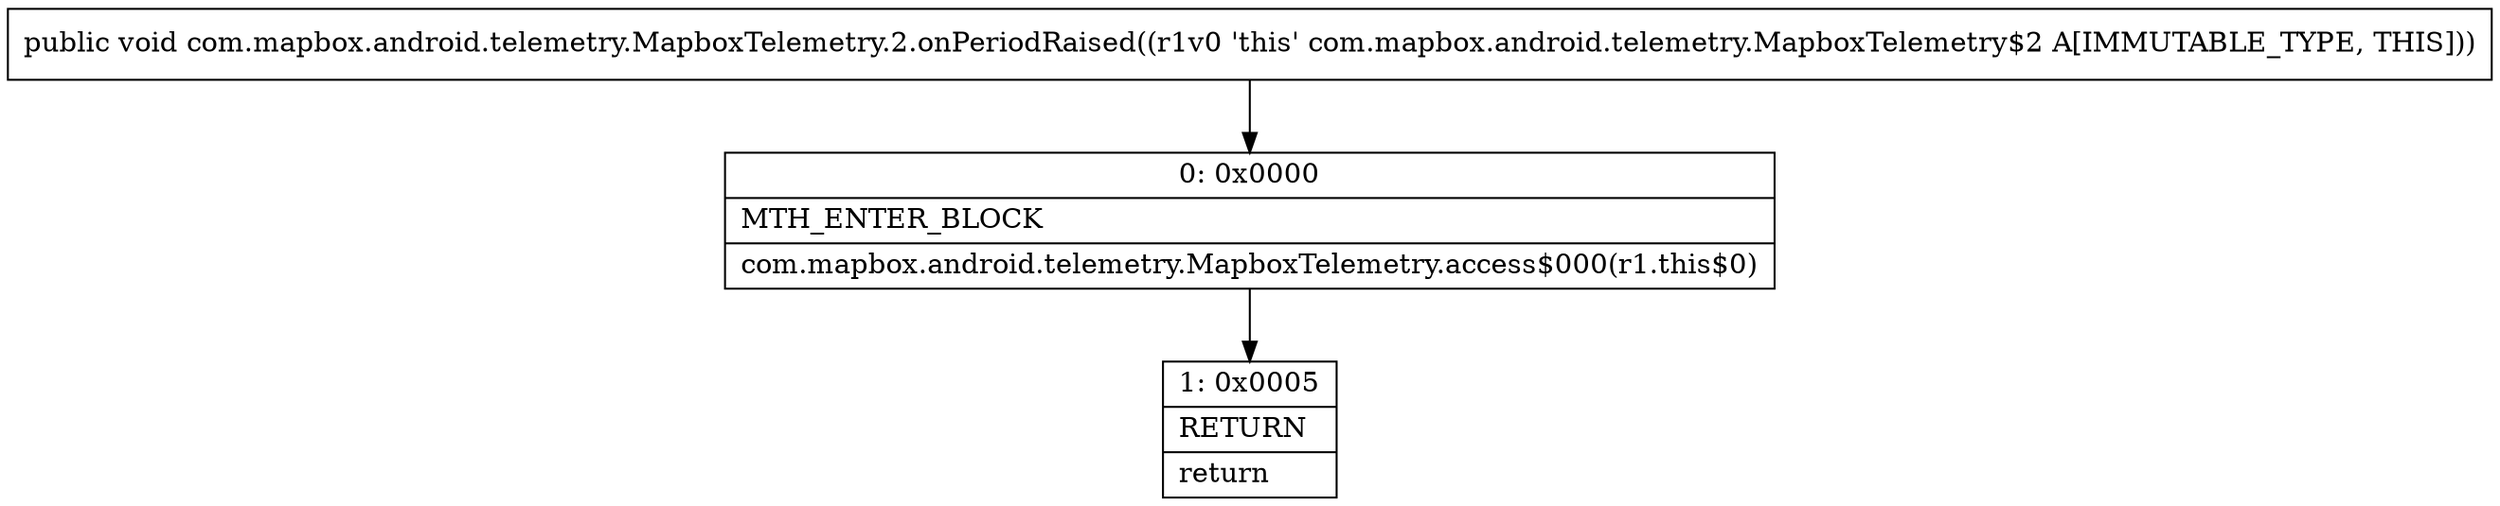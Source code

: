 digraph "CFG forcom.mapbox.android.telemetry.MapboxTelemetry.2.onPeriodRaised()V" {
Node_0 [shape=record,label="{0\:\ 0x0000|MTH_ENTER_BLOCK\l|com.mapbox.android.telemetry.MapboxTelemetry.access$000(r1.this$0)\l}"];
Node_1 [shape=record,label="{1\:\ 0x0005|RETURN\l|return\l}"];
MethodNode[shape=record,label="{public void com.mapbox.android.telemetry.MapboxTelemetry.2.onPeriodRaised((r1v0 'this' com.mapbox.android.telemetry.MapboxTelemetry$2 A[IMMUTABLE_TYPE, THIS])) }"];
MethodNode -> Node_0;
Node_0 -> Node_1;
}

